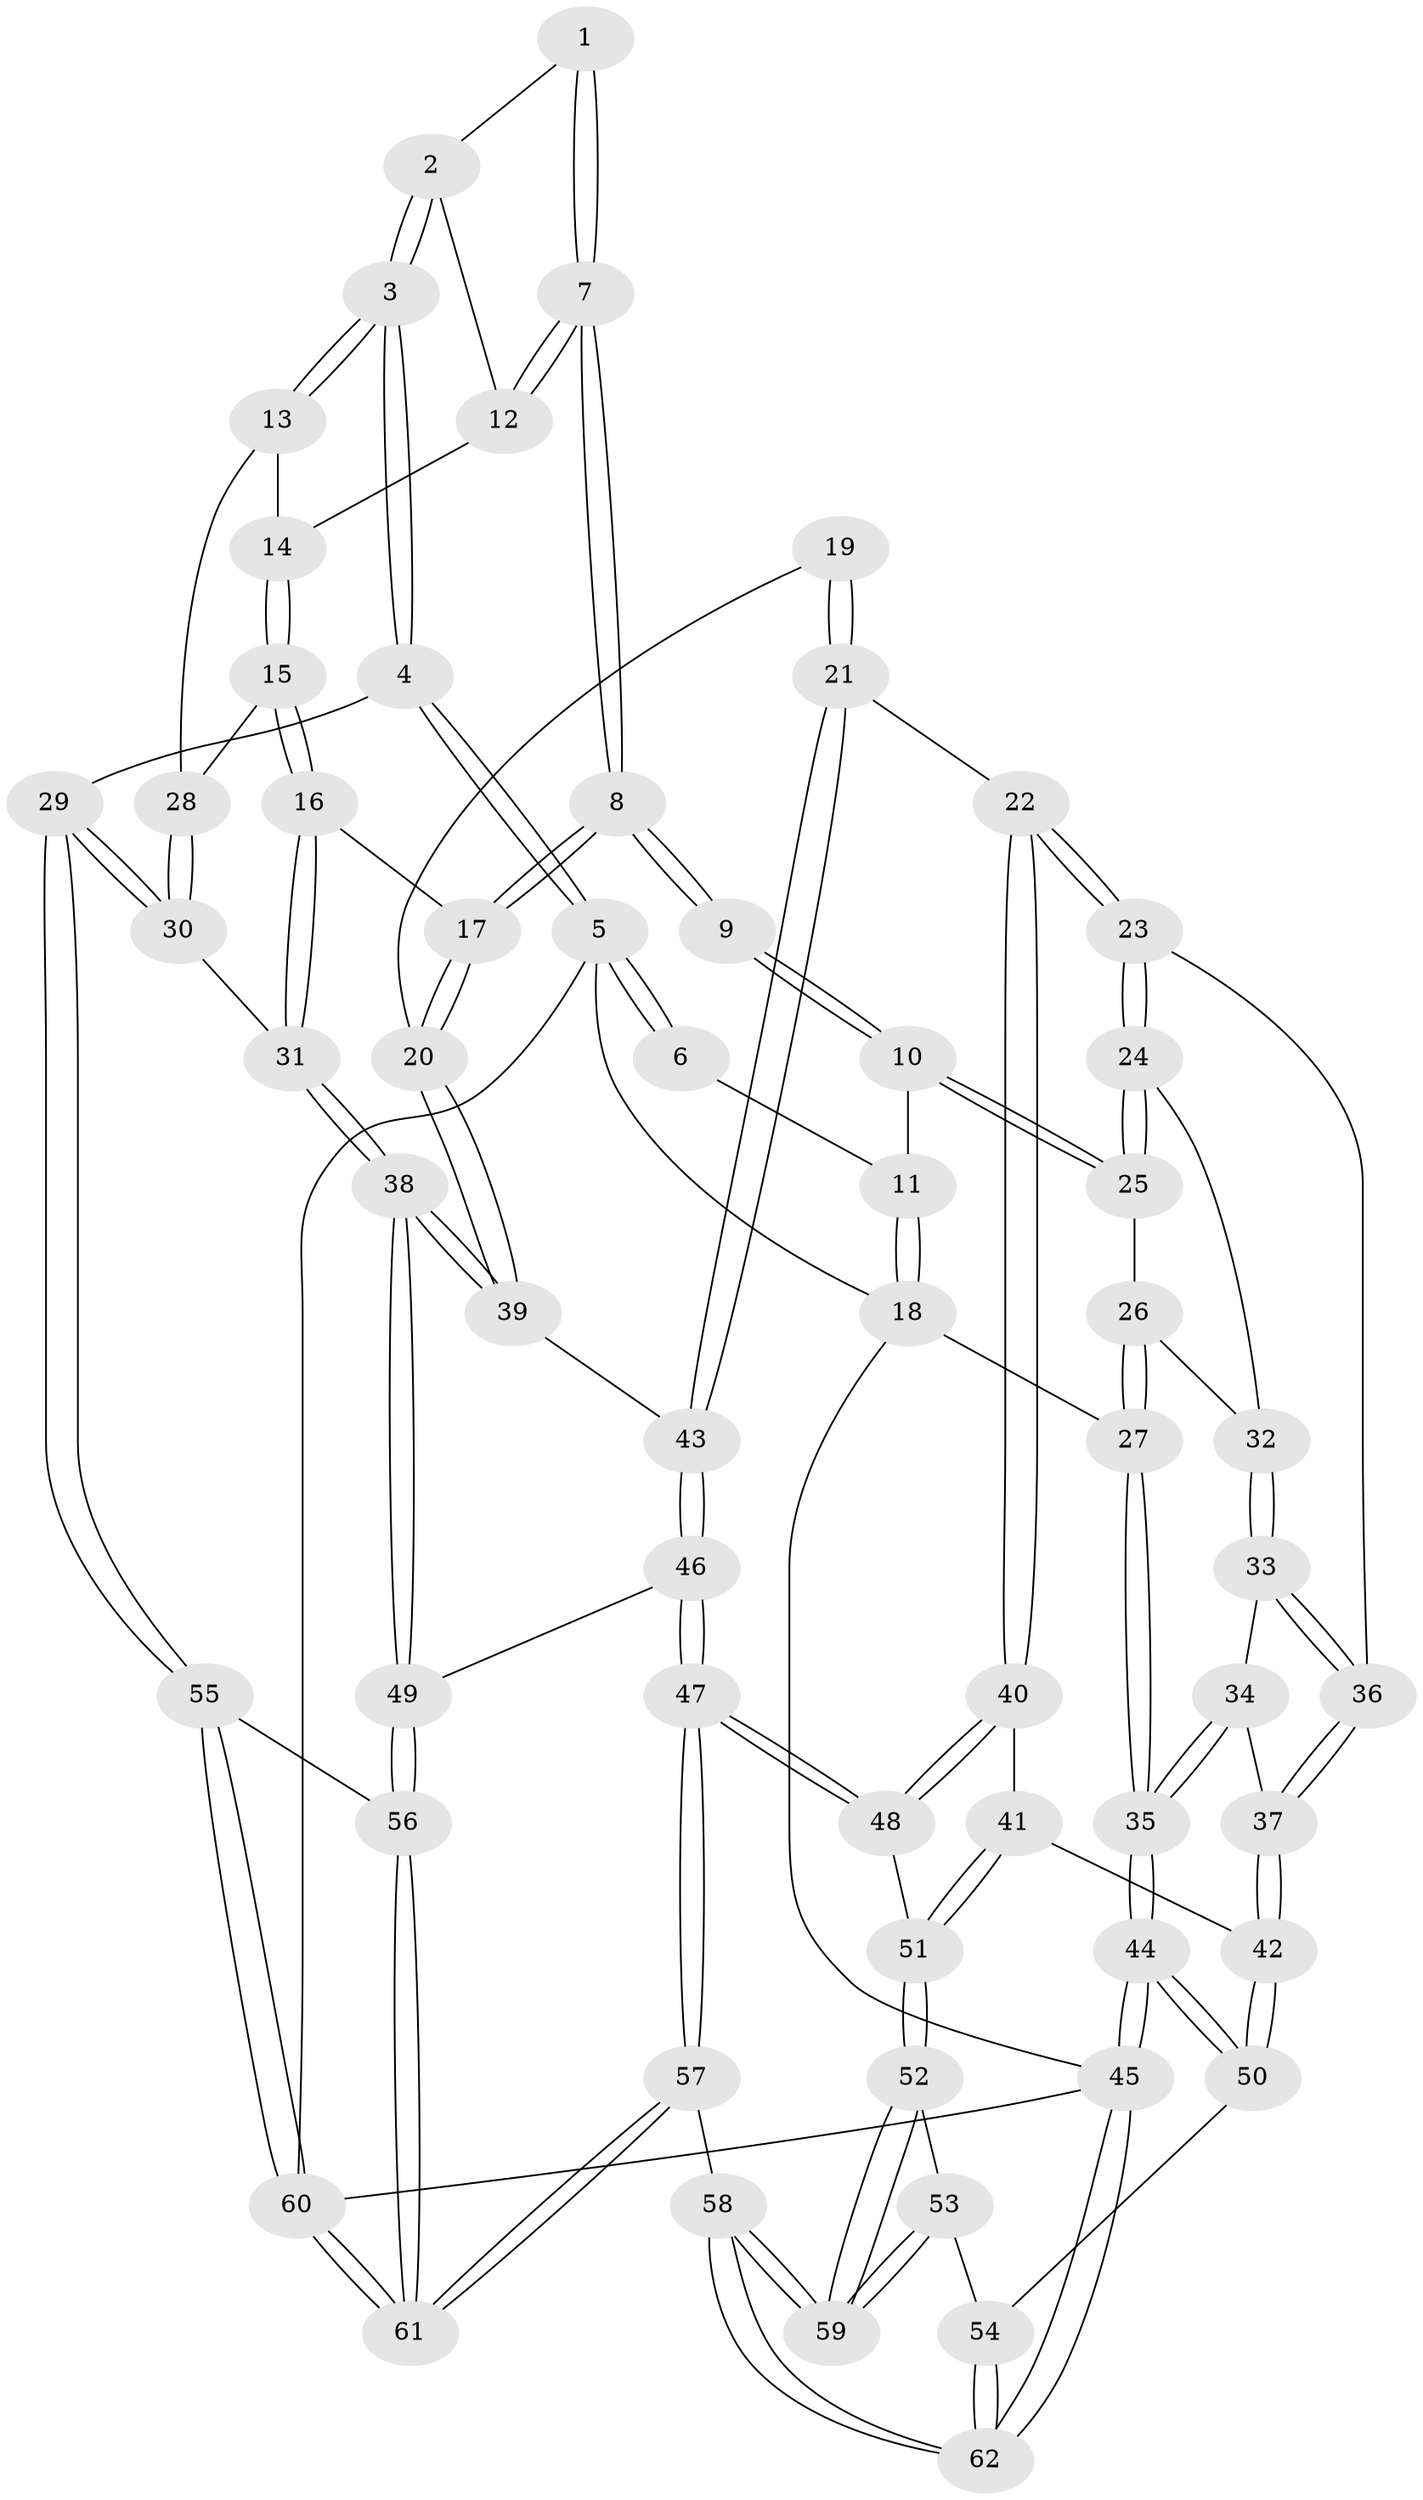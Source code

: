 // coarse degree distribution, {5: 0.16666666666666666, 4: 0.3333333333333333, 3: 0.2916666666666667, 6: 0.041666666666666664, 2: 0.125, 7: 0.041666666666666664}
// Generated by graph-tools (version 1.1) at 2025/21/03/04/25 18:21:40]
// undirected, 62 vertices, 152 edges
graph export_dot {
graph [start="1"]
  node [color=gray90,style=filled];
  1 [pos="+0.7266190078541003+0"];
  2 [pos="+0.9066964566210859+0.12134006853648692"];
  3 [pos="+1+0.18087416485643848"];
  4 [pos="+1+0.14845646683269367"];
  5 [pos="+1+0"];
  6 [pos="+0.725151322695781+0"];
  7 [pos="+0.6433178320748034+0.19775043885128693"];
  8 [pos="+0.6336565368830117+0.20482461751433964"];
  9 [pos="+0.3459207287981194+0.1320591813803019"];
  10 [pos="+0.14607993911795758+0"];
  11 [pos="+0.08606541790833666+0"];
  12 [pos="+0.7314984508504717+0.21750817057563857"];
  13 [pos="+1+0.21718556324994387"];
  14 [pos="+0.7383232017434299+0.22253690111911503"];
  15 [pos="+0.8408406561780997+0.31742923964243086"];
  16 [pos="+0.8265609647392028+0.39754447707631885"];
  17 [pos="+0.6007430272259647+0.4014291450407643"];
  18 [pos="+0+0"];
  19 [pos="+0.36667305592771404+0.24630702249151853"];
  20 [pos="+0.5933306020748831+0.41664639407369464"];
  21 [pos="+0.3771023610252529+0.476165517245337"];
  22 [pos="+0.35832256153060854+0.4839033380311434"];
  23 [pos="+0.28920719240748777+0.45908517755760087"];
  24 [pos="+0.24573483762113904+0.40208052812602435"];
  25 [pos="+0.1634415582583416+0.1471930959270929"];
  26 [pos="+0.11327564549460387+0.39579524624657086"];
  27 [pos="+0+0.3487943842058335"];
  28 [pos="+0.938209643546776+0.29259698862108957"];
  29 [pos="+1+0.5827704271361249"];
  30 [pos="+0.9586129783015855+0.5514650296990588"];
  31 [pos="+0.9031326504782526+0.5551792367398494"];
  32 [pos="+0.1160750865741673+0.4017024750208994"];
  33 [pos="+0.1138779030041737+0.4400442258749367"];
  34 [pos="+0.06205424816650431+0.49024958567227617"];
  35 [pos="+0+0.4401990845804369"];
  36 [pos="+0.19750594195614302+0.4913496738887015"];
  37 [pos="+0.12444602927235655+0.5830949281735484"];
  38 [pos="+0.8266239237912885+0.5997228030575408"];
  39 [pos="+0.5900134372927407+0.4253507057760818"];
  40 [pos="+0.3553353944616922+0.4917848254774406"];
  41 [pos="+0.16109088124599455+0.6104276028707204"];
  42 [pos="+0.12422785816988625+0.5893339731912394"];
  43 [pos="+0.5130070194129912+0.4891286614079157"];
  44 [pos="+0+0.7655742872773824"];
  45 [pos="+0+1"];
  46 [pos="+0.5527976876084222+0.6709947773957249"];
  47 [pos="+0.4568924741274901+0.8081253616029223"];
  48 [pos="+0.31221604570223205+0.6598969394441867"];
  49 [pos="+0.7696162982797512+0.7027055318127581"];
  50 [pos="+0+0.7455629352411725"];
  51 [pos="+0.237553876503591+0.6835053792466511"];
  52 [pos="+0.20709800777558127+0.7354626865457818"];
  53 [pos="+0.034743563780942+0.7690036668341855"];
  54 [pos="+0.018298305628303906+0.7700175648254542"];
  55 [pos="+1+0.8051427955977878"];
  56 [pos="+0.787999891994644+0.8038114405947153"];
  57 [pos="+0.44286016530526096+1"];
  58 [pos="+0.3721121187799109+1"];
  59 [pos="+0.2592845939872195+0.8727362706549792"];
  60 [pos="+1+1"];
  61 [pos="+0.6927187664527291+1"];
  62 [pos="+0.31677830956222314+1"];
  1 -- 2;
  1 -- 7;
  1 -- 7;
  2 -- 3;
  2 -- 3;
  2 -- 12;
  3 -- 4;
  3 -- 4;
  3 -- 13;
  3 -- 13;
  4 -- 5;
  4 -- 5;
  4 -- 29;
  5 -- 6;
  5 -- 6;
  5 -- 18;
  5 -- 60;
  6 -- 11;
  7 -- 8;
  7 -- 8;
  7 -- 12;
  7 -- 12;
  8 -- 9;
  8 -- 9;
  8 -- 17;
  8 -- 17;
  9 -- 10;
  9 -- 10;
  10 -- 11;
  10 -- 25;
  10 -- 25;
  11 -- 18;
  11 -- 18;
  12 -- 14;
  13 -- 14;
  13 -- 28;
  14 -- 15;
  14 -- 15;
  15 -- 16;
  15 -- 16;
  15 -- 28;
  16 -- 17;
  16 -- 31;
  16 -- 31;
  17 -- 20;
  17 -- 20;
  18 -- 27;
  18 -- 45;
  19 -- 20;
  19 -- 21;
  19 -- 21;
  20 -- 39;
  20 -- 39;
  21 -- 22;
  21 -- 43;
  21 -- 43;
  22 -- 23;
  22 -- 23;
  22 -- 40;
  22 -- 40;
  23 -- 24;
  23 -- 24;
  23 -- 36;
  24 -- 25;
  24 -- 25;
  24 -- 32;
  25 -- 26;
  26 -- 27;
  26 -- 27;
  26 -- 32;
  27 -- 35;
  27 -- 35;
  28 -- 30;
  28 -- 30;
  29 -- 30;
  29 -- 30;
  29 -- 55;
  29 -- 55;
  30 -- 31;
  31 -- 38;
  31 -- 38;
  32 -- 33;
  32 -- 33;
  33 -- 34;
  33 -- 36;
  33 -- 36;
  34 -- 35;
  34 -- 35;
  34 -- 37;
  35 -- 44;
  35 -- 44;
  36 -- 37;
  36 -- 37;
  37 -- 42;
  37 -- 42;
  38 -- 39;
  38 -- 39;
  38 -- 49;
  38 -- 49;
  39 -- 43;
  40 -- 41;
  40 -- 48;
  40 -- 48;
  41 -- 42;
  41 -- 51;
  41 -- 51;
  42 -- 50;
  42 -- 50;
  43 -- 46;
  43 -- 46;
  44 -- 45;
  44 -- 45;
  44 -- 50;
  44 -- 50;
  45 -- 62;
  45 -- 62;
  45 -- 60;
  46 -- 47;
  46 -- 47;
  46 -- 49;
  47 -- 48;
  47 -- 48;
  47 -- 57;
  47 -- 57;
  48 -- 51;
  49 -- 56;
  49 -- 56;
  50 -- 54;
  51 -- 52;
  51 -- 52;
  52 -- 53;
  52 -- 59;
  52 -- 59;
  53 -- 54;
  53 -- 59;
  53 -- 59;
  54 -- 62;
  54 -- 62;
  55 -- 56;
  55 -- 60;
  55 -- 60;
  56 -- 61;
  56 -- 61;
  57 -- 58;
  57 -- 61;
  57 -- 61;
  58 -- 59;
  58 -- 59;
  58 -- 62;
  58 -- 62;
  60 -- 61;
  60 -- 61;
}

